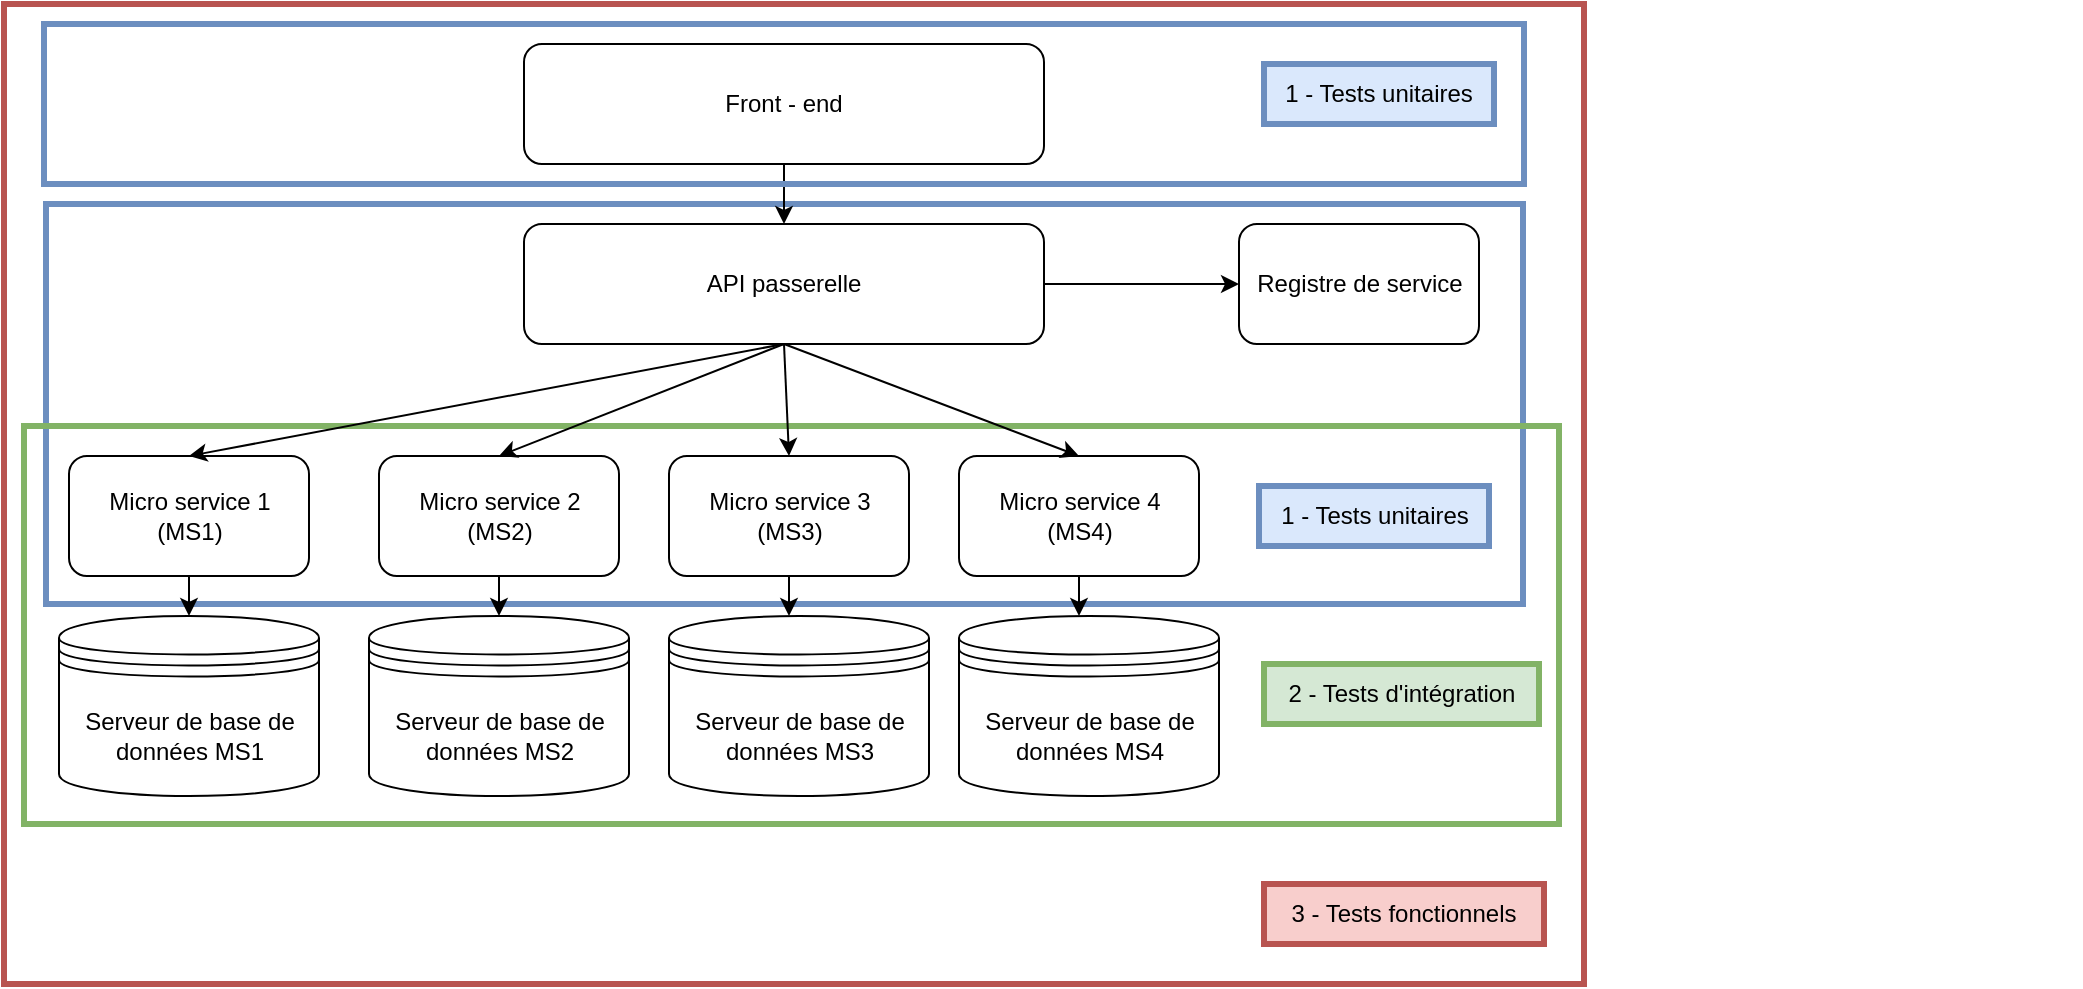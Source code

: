 <mxfile version="20.6.2" type="github"><diagram id="J4lTsCqaWdvs94E4tDBU" name="Page-1"><mxGraphModel dx="1422" dy="724" grid="1" gridSize="10" guides="1" tooltips="1" connect="1" arrows="1" fold="1" page="1" pageScale="1" pageWidth="827" pageHeight="1169" math="0" shadow="0"><root><mxCell id="0"/><mxCell id="1" parent="0"/><mxCell id="X5punomz2ni4Ck-m2fhi-3" value="" style="rounded=0;whiteSpace=wrap;html=1;strokeWidth=3;fillColor=none;strokeColor=#b85450;" parent="1" vertex="1"><mxGeometry x="19" y="10" width="790" height="490" as="geometry"/></mxCell><mxCell id="xsgijD-SskbSGqHChYv_-43" value="" style="group;strokeWidth=2;" parent="1" vertex="1" connectable="0"><mxGeometry x="137.5" y="30" width="920" height="390" as="geometry"/></mxCell><mxCell id="IOD9sR-lb5suEOOQL-2s-1" value="" style="rounded=0;whiteSpace=wrap;html=1;fillColor=none;strokeColor=#6c8ebf;strokeWidth=3;" parent="xsgijD-SskbSGqHChYv_-43" vertex="1"><mxGeometry x="-97.5" y="80" width="738.5" height="200" as="geometry"/></mxCell><mxCell id="IOD9sR-lb5suEOOQL-2s-6" value="" style="rounded=0;whiteSpace=wrap;html=1;strokeWidth=3;fillColor=none;strokeColor=#82b366;" parent="xsgijD-SskbSGqHChYv_-43" vertex="1"><mxGeometry x="-108.5" y="191" width="767.5" height="199" as="geometry"/></mxCell><mxCell id="SsCDJ0o37DeABF8u1zy4-1" value="API passerelle" style="rounded=1;whiteSpace=wrap;html=1;" parent="xsgijD-SskbSGqHChYv_-43" vertex="1"><mxGeometry x="141.5" y="90" width="260" height="60" as="geometry"/></mxCell><mxCell id="SsCDJ0o37DeABF8u1zy4-2" value="Registre de service" style="rounded=1;whiteSpace=wrap;html=1;" parent="xsgijD-SskbSGqHChYv_-43" vertex="1"><mxGeometry x="499" y="90" width="120" height="60" as="geometry"/></mxCell><mxCell id="SsCDJ0o37DeABF8u1zy4-5" value="&lt;div&gt;Micro service 1&lt;br&gt;(MS1)&lt;br&gt;&lt;/div&gt;" style="rounded=1;whiteSpace=wrap;html=1;" parent="xsgijD-SskbSGqHChYv_-43" vertex="1"><mxGeometry x="-86" y="206" width="120" height="60" as="geometry"/></mxCell><mxCell id="SsCDJ0o37DeABF8u1zy4-12" value="Serveur de base de données MS1" style="shape=datastore;whiteSpace=wrap;html=1;fillColor=none;strokeColor=#000000;" parent="xsgijD-SskbSGqHChYv_-43" vertex="1"><mxGeometry x="-91" y="286" width="130" height="90" as="geometry"/></mxCell><mxCell id="SsCDJ0o37DeABF8u1zy4-15" value="Front - end" style="rounded=1;whiteSpace=wrap;html=1;" parent="xsgijD-SskbSGqHChYv_-43" vertex="1"><mxGeometry x="141.5" width="260" height="60" as="geometry"/></mxCell><mxCell id="SsCDJ0o37DeABF8u1zy4-16" value="" style="endArrow=classic;html=1;rounded=0;entryX=0.5;entryY=0;entryDx=0;entryDy=0;exitX=0.5;exitY=1;exitDx=0;exitDy=0;" parent="xsgijD-SskbSGqHChYv_-43" source="SsCDJ0o37DeABF8u1zy4-15" target="SsCDJ0o37DeABF8u1zy4-1" edge="1"><mxGeometry width="50" height="50" relative="1" as="geometry"><mxPoint x="173" y="266" as="sourcePoint"/><mxPoint x="223" y="216" as="targetPoint"/></mxGeometry></mxCell><mxCell id="SsCDJ0o37DeABF8u1zy4-17" value="" style="endArrow=classic;html=1;rounded=0;entryX=0;entryY=0.5;entryDx=0;entryDy=0;exitX=1;exitY=0.5;exitDx=0;exitDy=0;" parent="xsgijD-SskbSGqHChYv_-43" source="SsCDJ0o37DeABF8u1zy4-1" target="SsCDJ0o37DeABF8u1zy4-2" edge="1"><mxGeometry width="50" height="50" relative="1" as="geometry"><mxPoint x="263" y="150.5" as="sourcePoint"/><mxPoint x="223" y="320.5" as="targetPoint"/></mxGeometry></mxCell><mxCell id="SsCDJ0o37DeABF8u1zy4-18" value="" style="endArrow=classic;html=1;rounded=0;entryX=0.5;entryY=0;entryDx=0;entryDy=0;exitX=0.5;exitY=1;exitDx=0;exitDy=0;" parent="xsgijD-SskbSGqHChYv_-43" source="SsCDJ0o37DeABF8u1zy4-5" target="SsCDJ0o37DeABF8u1zy4-12" edge="1"><mxGeometry width="50" height="50" relative="1" as="geometry"><mxPoint x="164" y="296" as="sourcePoint"/><mxPoint x="214" y="246" as="targetPoint"/></mxGeometry></mxCell><mxCell id="SsCDJ0o37DeABF8u1zy4-23" value="&lt;div&gt;Micro service 4&lt;br&gt;(MS4)&lt;br&gt;&lt;/div&gt;" style="rounded=1;whiteSpace=wrap;html=1;" parent="xsgijD-SskbSGqHChYv_-43" vertex="1"><mxGeometry x="359" y="206" width="120" height="60" as="geometry"/></mxCell><mxCell id="SsCDJ0o37DeABF8u1zy4-28" value="" style="endArrow=classic;html=1;rounded=0;entryX=0.5;entryY=0;entryDx=0;entryDy=0;exitX=0.5;exitY=1;exitDx=0;exitDy=0;" parent="xsgijD-SskbSGqHChYv_-43" source="SsCDJ0o37DeABF8u1zy4-23" edge="1"><mxGeometry width="50" height="50" relative="1" as="geometry"><mxPoint x="789" y="266" as="sourcePoint"/><mxPoint x="419" y="286" as="targetPoint"/></mxGeometry></mxCell><mxCell id="SsCDJ0o37DeABF8u1zy4-33" value="&lt;div&gt;Micro service 2&lt;br&gt;(MS2)&lt;br&gt;&lt;/div&gt;" style="rounded=1;whiteSpace=wrap;html=1;" parent="xsgijD-SskbSGqHChYv_-43" vertex="1"><mxGeometry x="69" y="206" width="120" height="60" as="geometry"/></mxCell><mxCell id="SsCDJ0o37DeABF8u1zy4-35" value="" style="endArrow=classic;html=1;rounded=0;entryX=0.5;entryY=0;entryDx=0;entryDy=0;exitX=0.5;exitY=1;exitDx=0;exitDy=0;" parent="xsgijD-SskbSGqHChYv_-43" source="SsCDJ0o37DeABF8u1zy4-33" edge="1"><mxGeometry width="50" height="50" relative="1" as="geometry"><mxPoint x="319" y="296" as="sourcePoint"/><mxPoint x="129" y="286" as="targetPoint"/></mxGeometry></mxCell><mxCell id="SsCDJ0o37DeABF8u1zy4-40" value="&lt;div&gt;Micro service 3&lt;br&gt;(MS3)&lt;br&gt;&lt;/div&gt;" style="rounded=1;whiteSpace=wrap;html=1;" parent="xsgijD-SskbSGqHChYv_-43" vertex="1"><mxGeometry x="214" y="206" width="120" height="60" as="geometry"/></mxCell><mxCell id="SsCDJ0o37DeABF8u1zy4-42" value="" style="endArrow=classic;html=1;rounded=0;entryX=0.5;entryY=0;entryDx=0;entryDy=0;exitX=0.5;exitY=1;exitDx=0;exitDy=0;" parent="xsgijD-SskbSGqHChYv_-43" source="SsCDJ0o37DeABF8u1zy4-40" edge="1"><mxGeometry width="50" height="50" relative="1" as="geometry"><mxPoint x="464" y="296" as="sourcePoint"/><mxPoint x="274" y="286" as="targetPoint"/></mxGeometry></mxCell><mxCell id="SsCDJ0o37DeABF8u1zy4-48" value="" style="endArrow=classic;html=1;rounded=0;entryX=0.5;entryY=0;entryDx=0;entryDy=0;exitX=0.5;exitY=1;exitDx=0;exitDy=0;startArrow=none;" parent="xsgijD-SskbSGqHChYv_-43" target="SsCDJ0o37DeABF8u1zy4-5" edge="1"><mxGeometry width="50" height="50" relative="1" as="geometry"><mxPoint x="-26" y="206" as="sourcePoint"/><mxPoint x="299" y="226" as="targetPoint"/></mxGeometry></mxCell><mxCell id="xsgijD-SskbSGqHChYv_-3" value="" style="endArrow=classic;html=1;rounded=0;entryX=0.5;entryY=0;entryDx=0;entryDy=0;exitX=0.5;exitY=1;exitDx=0;exitDy=0;fillColor=#e1d5e7;strokeColor=#000000;" parent="xsgijD-SskbSGqHChYv_-43" source="SsCDJ0o37DeABF8u1zy4-1" target="SsCDJ0o37DeABF8u1zy4-5" edge="1"><mxGeometry width="50" height="50" relative="1" as="geometry"><mxPoint x="99" y="126" as="sourcePoint"/><mxPoint x="-26" y="176" as="targetPoint"/></mxGeometry></mxCell><mxCell id="xsgijD-SskbSGqHChYv_-5" value="" style="endArrow=classic;html=1;rounded=0;entryX=0.5;entryY=0;entryDx=0;entryDy=0;exitX=0.5;exitY=1;exitDx=0;exitDy=0;fillColor=#e1d5e7;strokeColor=#000000;" parent="xsgijD-SskbSGqHChYv_-43" source="SsCDJ0o37DeABF8u1zy4-1" target="SsCDJ0o37DeABF8u1zy4-33" edge="1"><mxGeometry width="50" height="50" relative="1" as="geometry"><mxPoint x="414" y="116" as="sourcePoint"/><mxPoint x="126.5" y="176" as="targetPoint"/></mxGeometry></mxCell><mxCell id="xsgijD-SskbSGqHChYv_-7" value="" style="endArrow=classic;html=1;rounded=0;entryX=0.5;entryY=0;entryDx=0;entryDy=0;exitX=0.5;exitY=1;exitDx=0;exitDy=0;fillColor=#e1d5e7;strokeColor=#000000;" parent="xsgijD-SskbSGqHChYv_-43" source="SsCDJ0o37DeABF8u1zy4-1" target="SsCDJ0o37DeABF8u1zy4-40" edge="1"><mxGeometry width="50" height="50" relative="1" as="geometry"><mxPoint x="569" y="126" as="sourcePoint"/><mxPoint x="271.5" y="176" as="targetPoint"/></mxGeometry></mxCell><mxCell id="xsgijD-SskbSGqHChYv_-9" value="" style="endArrow=classic;html=1;rounded=0;entryX=0.5;entryY=0;entryDx=0;entryDy=0;exitX=0.5;exitY=1;exitDx=0;exitDy=0;fillColor=#e1d5e7;strokeColor=#000000;" parent="xsgijD-SskbSGqHChYv_-43" source="SsCDJ0o37DeABF8u1zy4-1" target="SsCDJ0o37DeABF8u1zy4-23" edge="1"><mxGeometry width="50" height="50" relative="1" as="geometry"><mxPoint x="721" y="126" as="sourcePoint"/><mxPoint x="417.5" y="176" as="targetPoint"/></mxGeometry></mxCell><mxCell id="xsgijD-SskbSGqHChYv_-23" value="Serveur de base de données MS2" style="shape=datastore;whiteSpace=wrap;html=1;fillColor=none;strokeColor=#000000;" parent="xsgijD-SskbSGqHChYv_-43" vertex="1"><mxGeometry x="64" y="286" width="130" height="90" as="geometry"/></mxCell><mxCell id="xsgijD-SskbSGqHChYv_-24" value="Serveur de base de données MS3" style="shape=datastore;whiteSpace=wrap;html=1;fillColor=none;strokeColor=#000000;" parent="xsgijD-SskbSGqHChYv_-43" vertex="1"><mxGeometry x="214" y="286" width="130" height="90" as="geometry"/></mxCell><mxCell id="xsgijD-SskbSGqHChYv_-25" value="Serveur de base de données MS4" style="shape=datastore;whiteSpace=wrap;html=1;fillColor=none;strokeColor=#000000;" parent="xsgijD-SskbSGqHChYv_-43" vertex="1"><mxGeometry x="359" y="286" width="130" height="90" as="geometry"/></mxCell><mxCell id="IOD9sR-lb5suEOOQL-2s-3" value="1 - Tests unitaires" style="text;html=1;strokeColor=#6c8ebf;fillColor=#dae8fc;align=center;verticalAlign=middle;whiteSpace=wrap;rounded=0;strokeWidth=3;" parent="xsgijD-SskbSGqHChYv_-43" vertex="1"><mxGeometry x="509" y="221" width="115" height="30" as="geometry"/></mxCell><mxCell id="IOD9sR-lb5suEOOQL-2s-7" value="2 - Tests d'intégration" style="text;html=1;strokeColor=#82b366;fillColor=#d5e8d4;align=center;verticalAlign=middle;whiteSpace=wrap;rounded=0;strokeWidth=3;" parent="xsgijD-SskbSGqHChYv_-43" vertex="1"><mxGeometry x="511.5" y="310" width="137.5" height="30" as="geometry"/></mxCell><mxCell id="X5punomz2ni4Ck-m2fhi-1" value="" style="rounded=0;whiteSpace=wrap;html=1;fillColor=none;strokeColor=#6c8ebf;strokeWidth=3;" parent="1" vertex="1"><mxGeometry x="39" y="20" width="740" height="80" as="geometry"/></mxCell><mxCell id="X5punomz2ni4Ck-m2fhi-2" value="1 - Tests unitaires" style="text;html=1;strokeColor=#6c8ebf;fillColor=#dae8fc;align=center;verticalAlign=middle;whiteSpace=wrap;rounded=0;strokeWidth=3;" parent="1" vertex="1"><mxGeometry x="649" y="40" width="115" height="30" as="geometry"/></mxCell><mxCell id="X5punomz2ni4Ck-m2fhi-4" value="3 - Tests fonctionnels" style="text;html=1;strokeColor=#b85450;fillColor=#f8cecc;align=center;verticalAlign=middle;whiteSpace=wrap;rounded=0;strokeWidth=3;" parent="1" vertex="1"><mxGeometry x="649" y="450" width="140" height="30" as="geometry"/></mxCell></root></mxGraphModel></diagram></mxfile>